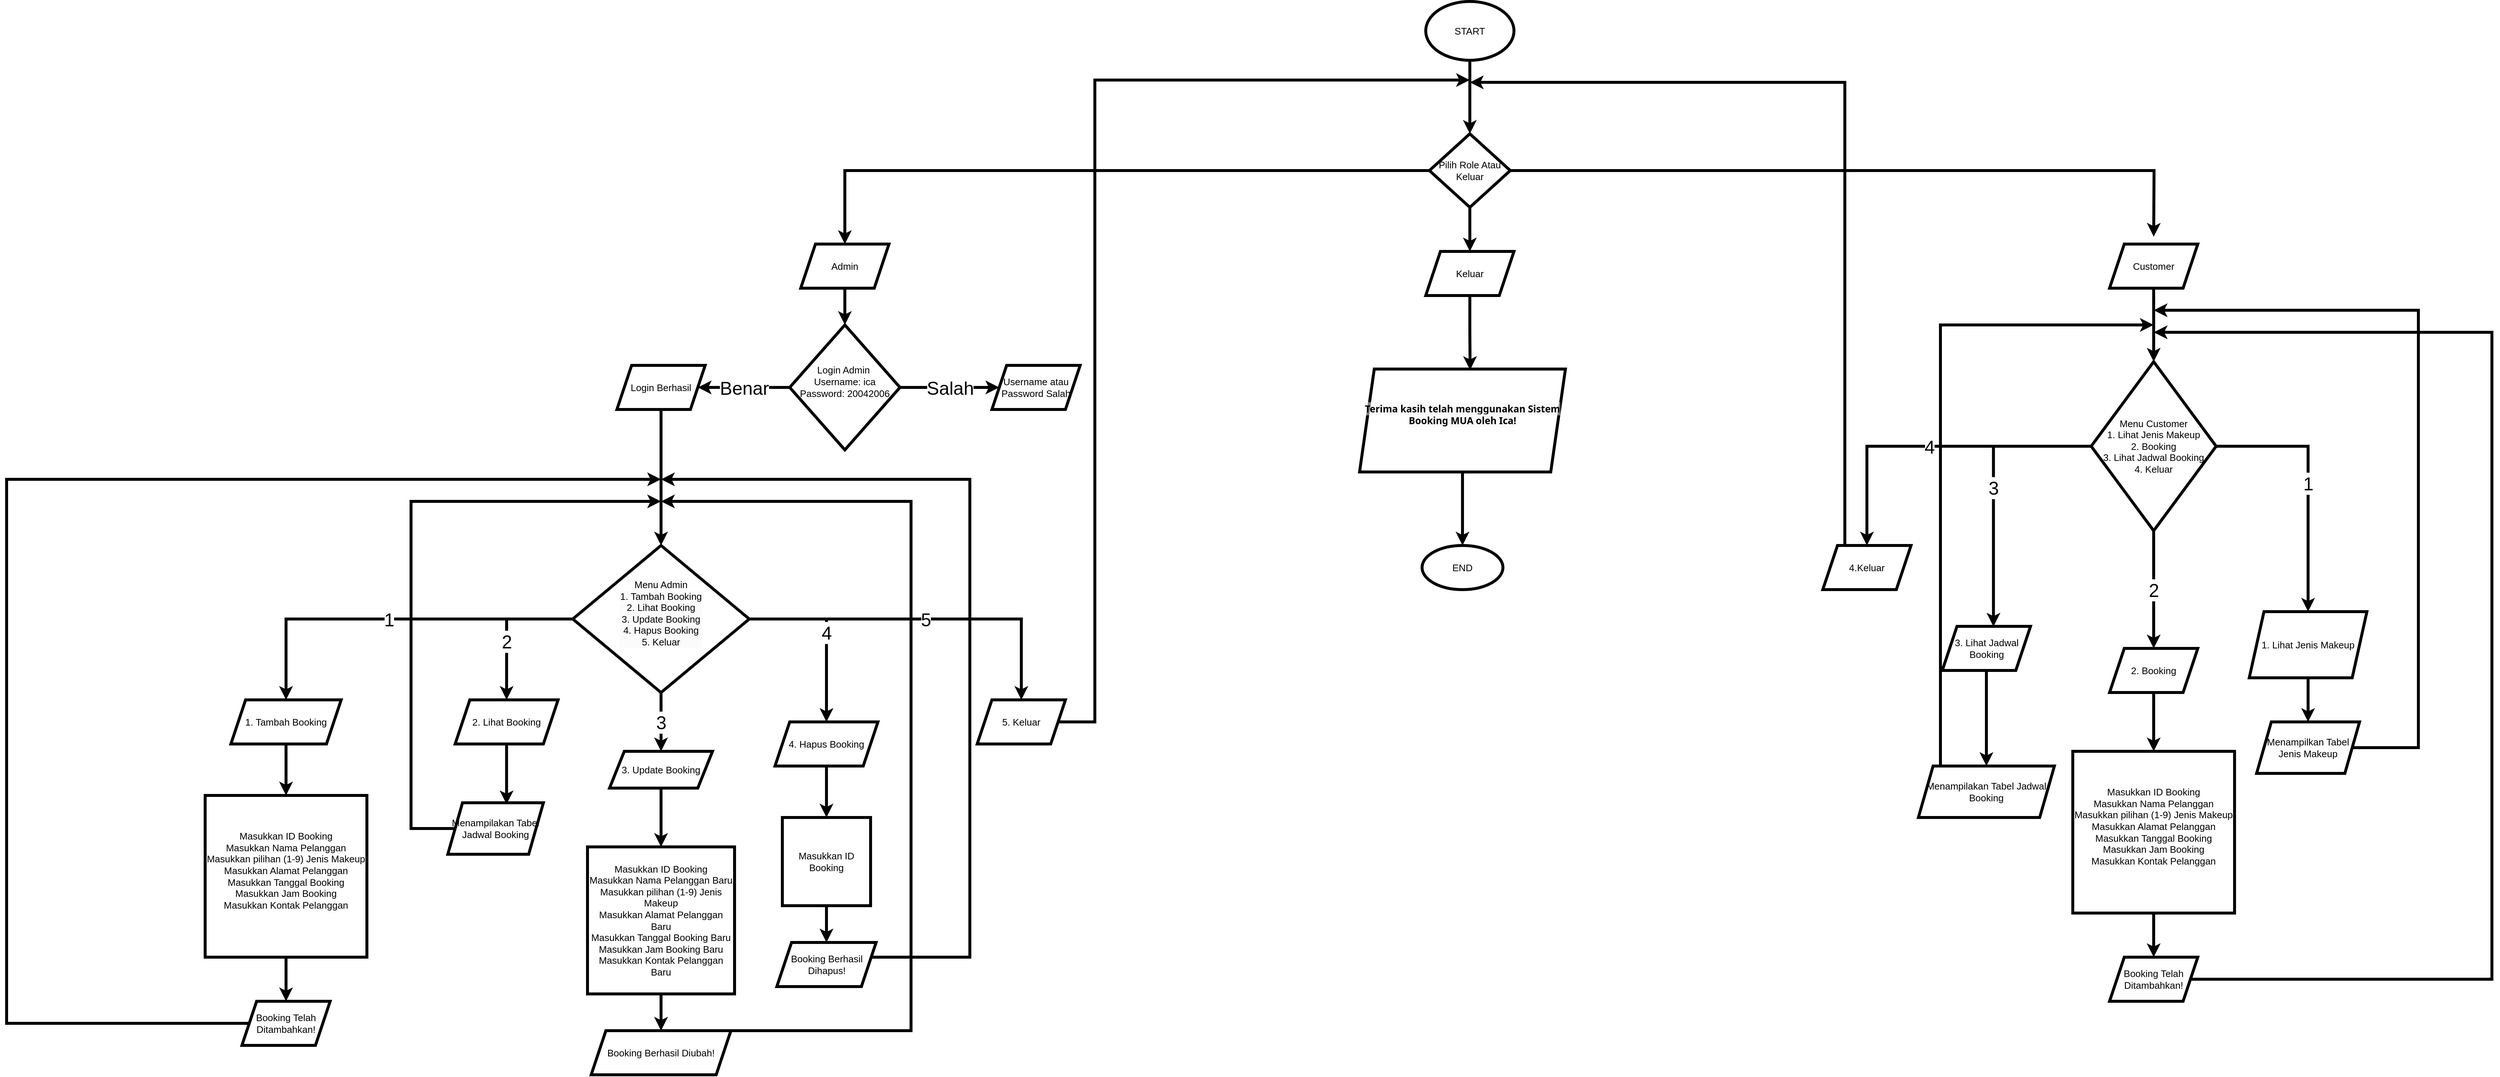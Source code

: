 <mxfile version="24.7.17">
  <diagram name="Page-1" id="OqW6dQnBmnJ8KERkSxpb">
    <mxGraphModel dx="5900" dy="2088" grid="1" gridSize="10" guides="1" tooltips="1" connect="1" arrows="1" fold="1" page="1" pageScale="1" pageWidth="850" pageHeight="1100" math="0" shadow="0">
      <root>
        <mxCell id="0" />
        <mxCell id="1" parent="0" />
        <mxCell id="RecCoixjSsOTJz9QzrSp-120" style="edgeStyle=orthogonalEdgeStyle;rounded=0;orthogonalLoop=1;jettySize=auto;html=1;entryX=0.5;entryY=0;entryDx=0;entryDy=0;fontSize=13;spacing=2;strokeWidth=4;" edge="1" parent="1" source="RecCoixjSsOTJz9QzrSp-1" target="RecCoixjSsOTJz9QzrSp-3">
          <mxGeometry relative="1" as="geometry" />
        </mxCell>
        <mxCell id="RecCoixjSsOTJz9QzrSp-1" value="START" style="ellipse;whiteSpace=wrap;html=1;fontSize=13;spacing=2;strokeWidth=4;" vertex="1" parent="1">
          <mxGeometry x="330" y="40" width="120" height="80" as="geometry" />
        </mxCell>
        <mxCell id="RecCoixjSsOTJz9QzrSp-34" style="edgeStyle=orthogonalEdgeStyle;rounded=0;orthogonalLoop=1;jettySize=auto;html=1;entryX=0.5;entryY=0;entryDx=0;entryDy=0;fontSize=13;spacing=2;strokeWidth=4;" edge="1" parent="1" source="RecCoixjSsOTJz9QzrSp-3" target="RecCoixjSsOTJz9QzrSp-9">
          <mxGeometry relative="1" as="geometry" />
        </mxCell>
        <mxCell id="RecCoixjSsOTJz9QzrSp-76" style="edgeStyle=orthogonalEdgeStyle;rounded=0;orthogonalLoop=1;jettySize=auto;html=1;entryX=0.5;entryY=0;entryDx=0;entryDy=0;fontSize=13;spacing=2;strokeWidth=4;" edge="1" parent="1" source="RecCoixjSsOTJz9QzrSp-3" target="RecCoixjSsOTJz9QzrSp-8">
          <mxGeometry relative="1" as="geometry" />
        </mxCell>
        <mxCell id="RecCoixjSsOTJz9QzrSp-78" style="edgeStyle=orthogonalEdgeStyle;rounded=0;orthogonalLoop=1;jettySize=auto;html=1;entryX=0.5;entryY=0;entryDx=0;entryDy=0;fontSize=13;spacing=2;strokeWidth=4;exitX=1;exitY=0.5;exitDx=0;exitDy=0;" edge="1" parent="1" source="RecCoixjSsOTJz9QzrSp-3">
          <mxGeometry relative="1" as="geometry">
            <mxPoint x="445.004" y="280.003" as="sourcePoint" />
            <mxPoint x="1320.03" y="359.98" as="targetPoint" />
          </mxGeometry>
        </mxCell>
        <mxCell id="RecCoixjSsOTJz9QzrSp-3" value="Pilih Role Atau Keluar" style="rhombus;whiteSpace=wrap;html=1;fontSize=13;spacing=2;strokeWidth=4;" vertex="1" parent="1">
          <mxGeometry x="335" y="220" width="110" height="100" as="geometry" />
        </mxCell>
        <mxCell id="RecCoixjSsOTJz9QzrSp-8" value="Keluar" style="shape=parallelogram;perimeter=parallelogramPerimeter;whiteSpace=wrap;html=1;fixedSize=1;fontSize=13;spacing=2;strokeWidth=4;" vertex="1" parent="1">
          <mxGeometry x="330" y="380" width="120" height="60" as="geometry" />
        </mxCell>
        <mxCell id="RecCoixjSsOTJz9QzrSp-79" style="edgeStyle=orthogonalEdgeStyle;rounded=0;orthogonalLoop=1;jettySize=auto;html=1;entryX=0.5;entryY=0;entryDx=0;entryDy=0;fontSize=13;spacing=2;strokeWidth=4;" edge="1" parent="1" source="RecCoixjSsOTJz9QzrSp-9" target="RecCoixjSsOTJz9QzrSp-11">
          <mxGeometry relative="1" as="geometry" />
        </mxCell>
        <mxCell id="RecCoixjSsOTJz9QzrSp-9" value="Admin" style="shape=parallelogram;perimeter=parallelogramPerimeter;whiteSpace=wrap;html=1;fixedSize=1;fontSize=13;spacing=2;strokeWidth=4;" vertex="1" parent="1">
          <mxGeometry x="-520" y="370" width="120" height="60" as="geometry" />
        </mxCell>
        <mxCell id="RecCoixjSsOTJz9QzrSp-100" style="edgeStyle=orthogonalEdgeStyle;rounded=0;orthogonalLoop=1;jettySize=auto;html=1;entryX=0.5;entryY=0;entryDx=0;entryDy=0;fontSize=13;spacing=2;strokeWidth=4;" edge="1" parent="1" source="RecCoixjSsOTJz9QzrSp-10" target="RecCoixjSsOTJz9QzrSp-19">
          <mxGeometry relative="1" as="geometry">
            <mxPoint x="1320.0" y="500" as="targetPoint" />
          </mxGeometry>
        </mxCell>
        <mxCell id="RecCoixjSsOTJz9QzrSp-10" value="Customer" style="shape=parallelogram;perimeter=parallelogramPerimeter;whiteSpace=wrap;html=1;fixedSize=1;fontSize=13;spacing=2;strokeWidth=4;" vertex="1" parent="1">
          <mxGeometry x="1260" y="370" width="120" height="60" as="geometry" />
        </mxCell>
        <mxCell id="RecCoixjSsOTJz9QzrSp-13" value="Salah" style="edgeStyle=orthogonalEdgeStyle;rounded=0;orthogonalLoop=1;jettySize=auto;html=1;fontSize=25;spacing=2;strokeWidth=4;" edge="1" parent="1" source="RecCoixjSsOTJz9QzrSp-11" target="RecCoixjSsOTJz9QzrSp-14">
          <mxGeometry relative="1" as="geometry">
            <mxPoint x="300" y="570.0" as="targetPoint" />
          </mxGeometry>
        </mxCell>
        <mxCell id="RecCoixjSsOTJz9QzrSp-81" value="Benar" style="edgeStyle=orthogonalEdgeStyle;rounded=0;orthogonalLoop=1;jettySize=auto;html=1;fontSize=25;spacing=2;strokeWidth=4;" edge="1" parent="1" source="RecCoixjSsOTJz9QzrSp-11" target="RecCoixjSsOTJz9QzrSp-16">
          <mxGeometry relative="1" as="geometry" />
        </mxCell>
        <mxCell id="RecCoixjSsOTJz9QzrSp-11" value="Login Admin&amp;nbsp;&lt;div style=&quot;font-size: 13px;&quot;&gt;&lt;div style=&quot;font-size: 13px;&quot;&gt;Username: ica&lt;/div&gt;&lt;div style=&quot;font-size: 13px;&quot;&gt;Password: 20042006&lt;/div&gt;&lt;div style=&quot;font-size: 13px;&quot;&gt;&lt;br style=&quot;font-size: 13px;&quot;&gt;&lt;/div&gt;&lt;/div&gt;" style="rhombus;whiteSpace=wrap;html=1;fontSize=13;spacing=2;strokeWidth=4;" vertex="1" parent="1">
          <mxGeometry x="-535" y="480" width="150" height="170" as="geometry" />
        </mxCell>
        <mxCell id="RecCoixjSsOTJz9QzrSp-14" value="Username atau Password Salah" style="shape=parallelogram;perimeter=parallelogramPerimeter;whiteSpace=wrap;html=1;fixedSize=1;fontSize=13;spacing=2;strokeWidth=4;" vertex="1" parent="1">
          <mxGeometry x="-260" y="535.0" width="120" height="60" as="geometry" />
        </mxCell>
        <mxCell id="RecCoixjSsOTJz9QzrSp-82" style="edgeStyle=orthogonalEdgeStyle;rounded=0;orthogonalLoop=1;jettySize=auto;html=1;entryX=0.5;entryY=0;entryDx=0;entryDy=0;fontSize=13;spacing=2;strokeWidth=4;" edge="1" parent="1" source="RecCoixjSsOTJz9QzrSp-16" target="RecCoixjSsOTJz9QzrSp-33">
          <mxGeometry relative="1" as="geometry">
            <mxPoint x="-650" y="650" as="targetPoint" />
          </mxGeometry>
        </mxCell>
        <mxCell id="RecCoixjSsOTJz9QzrSp-16" value="Login Berhasil" style="shape=parallelogram;perimeter=parallelogramPerimeter;whiteSpace=wrap;html=1;fixedSize=1;fontSize=13;spacing=2;strokeWidth=4;" vertex="1" parent="1">
          <mxGeometry x="-770" y="535" width="120" height="60" as="geometry" />
        </mxCell>
        <mxCell id="RecCoixjSsOTJz9QzrSp-103" value="4" style="edgeStyle=orthogonalEdgeStyle;rounded=0;orthogonalLoop=1;jettySize=auto;html=1;entryX=0.5;entryY=0;entryDx=0;entryDy=0;fontSize=25;spacing=2;strokeWidth=4;" edge="1" parent="1" source="RecCoixjSsOTJz9QzrSp-19" target="RecCoixjSsOTJz9QzrSp-31">
          <mxGeometry relative="1" as="geometry" />
        </mxCell>
        <mxCell id="RecCoixjSsOTJz9QzrSp-109" value="1" style="edgeStyle=orthogonalEdgeStyle;rounded=0;orthogonalLoop=1;jettySize=auto;html=1;fontSize=25;spacing=2;strokeWidth=4;" edge="1" parent="1" source="RecCoixjSsOTJz9QzrSp-19" target="RecCoixjSsOTJz9QzrSp-29">
          <mxGeometry relative="1" as="geometry" />
        </mxCell>
        <mxCell id="RecCoixjSsOTJz9QzrSp-111" value="2" style="edgeStyle=orthogonalEdgeStyle;rounded=0;orthogonalLoop=1;jettySize=auto;html=1;entryX=0.5;entryY=0;entryDx=0;entryDy=0;fontSize=25;spacing=2;strokeWidth=4;" edge="1" parent="1" source="RecCoixjSsOTJz9QzrSp-19" target="RecCoixjSsOTJz9QzrSp-28">
          <mxGeometry relative="1" as="geometry" />
        </mxCell>
        <mxCell id="RecCoixjSsOTJz9QzrSp-19" value="&lt;div style=&quot;font-size: 13px;&quot;&gt;Menu Customer&lt;/div&gt;&lt;div style=&quot;font-size: 13px;&quot;&gt;1. Lihat Jenis Makeup&lt;/div&gt;&lt;div style=&quot;font-size: 13px;&quot;&gt;2. Booking&lt;/div&gt;&lt;div style=&quot;font-size: 13px;&quot;&gt;3. Lihat Jadwal Booking&lt;/div&gt;&lt;div style=&quot;font-size: 13px;&quot;&gt;4. Keluar&lt;/div&gt;" style="rhombus;whiteSpace=wrap;html=1;fontSize=13;spacing=2;strokeWidth=4;" vertex="1" parent="1">
          <mxGeometry x="1235" y="530" width="170" height="230" as="geometry" />
        </mxCell>
        <mxCell id="RecCoixjSsOTJz9QzrSp-112" style="edgeStyle=orthogonalEdgeStyle;rounded=0;orthogonalLoop=1;jettySize=auto;html=1;entryX=0.5;entryY=0;entryDx=0;entryDy=0;fontSize=13;spacing=2;strokeWidth=4;" edge="1" parent="1" source="RecCoixjSsOTJz9QzrSp-28" target="RecCoixjSsOTJz9QzrSp-67">
          <mxGeometry relative="1" as="geometry" />
        </mxCell>
        <mxCell id="RecCoixjSsOTJz9QzrSp-28" value="2. Booking" style="shape=parallelogram;perimeter=parallelogramPerimeter;whiteSpace=wrap;html=1;fixedSize=1;fontSize=13;spacing=2;strokeWidth=4;" vertex="1" parent="1">
          <mxGeometry x="1260" y="920.0" width="120" height="60" as="geometry" />
        </mxCell>
        <mxCell id="RecCoixjSsOTJz9QzrSp-114" style="edgeStyle=orthogonalEdgeStyle;rounded=0;orthogonalLoop=1;jettySize=auto;html=1;entryX=0.5;entryY=0;entryDx=0;entryDy=0;fontSize=13;spacing=2;strokeWidth=4;" edge="1" parent="1" source="RecCoixjSsOTJz9QzrSp-29" target="RecCoixjSsOTJz9QzrSp-65">
          <mxGeometry relative="1" as="geometry" />
        </mxCell>
        <mxCell id="RecCoixjSsOTJz9QzrSp-29" value="1. Lihat Jenis Makeup" style="shape=parallelogram;perimeter=parallelogramPerimeter;whiteSpace=wrap;html=1;fixedSize=1;fontSize=13;spacing=2;strokeWidth=4;" vertex="1" parent="1">
          <mxGeometry x="1450" y="870" width="160" height="90" as="geometry" />
        </mxCell>
        <mxCell id="RecCoixjSsOTJz9QzrSp-110" style="edgeStyle=orthogonalEdgeStyle;rounded=0;orthogonalLoop=1;jettySize=auto;html=1;fontSize=13;spacing=2;strokeWidth=4;" edge="1" parent="1" source="RecCoixjSsOTJz9QzrSp-30" target="RecCoixjSsOTJz9QzrSp-72">
          <mxGeometry relative="1" as="geometry" />
        </mxCell>
        <mxCell id="RecCoixjSsOTJz9QzrSp-30" value="3. Lihat Jadwal Booking" style="shape=parallelogram;perimeter=parallelogramPerimeter;whiteSpace=wrap;html=1;fixedSize=1;fontSize=13;spacing=2;strokeWidth=4;" vertex="1" parent="1">
          <mxGeometry x="1032.5" y="890" width="120" height="60" as="geometry" />
        </mxCell>
        <mxCell id="RecCoixjSsOTJz9QzrSp-122" style="edgeStyle=orthogonalEdgeStyle;rounded=0;orthogonalLoop=1;jettySize=auto;html=1;fontSize=13;spacing=2;strokeWidth=4;exitX=0.5;exitY=0;exitDx=0;exitDy=0;" edge="1" parent="1" source="RecCoixjSsOTJz9QzrSp-31">
          <mxGeometry relative="1" as="geometry">
            <mxPoint x="390" y="150" as="targetPoint" />
            <Array as="points">
              <mxPoint x="900" y="780" />
              <mxPoint x="900" y="150" />
            </Array>
          </mxGeometry>
        </mxCell>
        <mxCell id="RecCoixjSsOTJz9QzrSp-31" value="4.Keluar" style="shape=parallelogram;perimeter=parallelogramPerimeter;whiteSpace=wrap;html=1;fixedSize=1;fontSize=13;spacing=2;strokeWidth=4;" vertex="1" parent="1">
          <mxGeometry x="870" y="780" width="120" height="60" as="geometry" />
        </mxCell>
        <mxCell id="RecCoixjSsOTJz9QzrSp-119" style="edgeStyle=orthogonalEdgeStyle;rounded=0;orthogonalLoop=1;jettySize=auto;html=1;fontSize=13;spacing=2;strokeWidth=4;" edge="1" parent="1" source="RecCoixjSsOTJz9QzrSp-32" target="RecCoixjSsOTJz9QzrSp-117">
          <mxGeometry relative="1" as="geometry" />
        </mxCell>
        <mxCell id="RecCoixjSsOTJz9QzrSp-32" value="&#xa;&lt;strong style=&quot;box-sizing: border-box; border-width: 0px; border-style: solid; border-color: hsl(var(--border)); border-image: initial; --tw-border-spacing-x: 0; --tw-border-spacing-y: 0; --tw-translate-x: 0; --tw-translate-y: 0; --tw-rotate: 0; --tw-skew-x: 0; --tw-skew-y: 0; --tw-scale-x: 1; --tw-scale-y: 1; --tw-pan-x: ; --tw-pan-y: ; --tw-pinch-zoom: ; --tw-scroll-snap-strictness: proximity; --tw-gradient-from-position: ; --tw-gradient-via-position: ; --tw-gradient-to-position: ; --tw-ordinal: ; --tw-slashed-zero: ; --tw-numeric-figure: ; --tw-numeric-spacing: ; --tw-numeric-fraction: ; --tw-ring-inset: ; --tw-ring-offset-width: 0px; --tw-ring-offset-color: #fff; --tw-ring-color: rgba(59,130,246,.5); --tw-ring-offset-shadow: 0 0 #0000; --tw-ring-shadow: 0 0 #0000; --tw-shadow: 0 0 #0000; --tw-shadow-colored: 0 0 #0000; --tw-blur: ; --tw-brightness: ; --tw-contrast: ; --tw-grayscale: ; --tw-hue-rotate: ; --tw-invert: ; --tw-saturate: ; --tw-sepia: ; --tw-drop-shadow: ; --tw-backdrop-blur: ; --tw-backdrop-brightness: ; --tw-backdrop-contrast: ; --tw-backdrop-grayscale: ; --tw-backdrop-hue-rotate: ; --tw-backdrop-invert: ; --tw-backdrop-opacity: ; --tw-backdrop-saturate: ; --tw-backdrop-sepia: ; font-weight: 600; color: var(--tw-prose-bold); font-family: __Inter_36bd41, __Inter_Fallback_36bd41, ui-sans-serif, system-ui, sans-serif, &amp;quot;Apple Color Emoji&amp;quot;, &amp;quot;Segoe UI Emoji&amp;quot;, &amp;quot;Segoe UI Symbol&amp;quot;, &amp;quot;Noto Color Emoji&amp;quot;; font-size: 13px; font-style: normal; font-variant-ligatures: normal; font-variant-caps: normal; letter-spacing: normal; orphans: 2; text-align: start; text-indent: 0px; text-transform: none; widows: 2; word-spacing: 0px; -webkit-text-stroke-width: 0px; white-space: normal; background-color: rgba(244, 244, 245, 0.5); text-decoration-thickness: initial; text-decoration-style: initial; text-decoration-color: initial;&quot;&gt;Terima kasih telah menggunakan Sistem Booking MUA oleh Ica!&lt;/strong&gt;&#xa;&#xa;" style="shape=parallelogram;perimeter=parallelogramPerimeter;whiteSpace=wrap;html=1;fixedSize=1;fontSize=13;spacing=2;strokeWidth=4;" vertex="1" parent="1">
          <mxGeometry x="240" y="540" width="280" height="140" as="geometry" />
        </mxCell>
        <mxCell id="RecCoixjSsOTJz9QzrSp-84" value="5" style="edgeStyle=orthogonalEdgeStyle;rounded=0;orthogonalLoop=1;jettySize=auto;html=1;fontSize=25;spacing=2;strokeWidth=4;" edge="1" parent="1" source="RecCoixjSsOTJz9QzrSp-33" target="RecCoixjSsOTJz9QzrSp-42">
          <mxGeometry relative="1" as="geometry" />
        </mxCell>
        <mxCell id="RecCoixjSsOTJz9QzrSp-86" value="3" style="edgeStyle=orthogonalEdgeStyle;rounded=0;orthogonalLoop=1;jettySize=auto;html=1;fontSize=25;spacing=2;strokeWidth=4;" edge="1" parent="1" source="RecCoixjSsOTJz9QzrSp-33" target="RecCoixjSsOTJz9QzrSp-44">
          <mxGeometry relative="1" as="geometry" />
        </mxCell>
        <mxCell id="RecCoixjSsOTJz9QzrSp-87" value="1" style="edgeStyle=orthogonalEdgeStyle;rounded=0;orthogonalLoop=1;jettySize=auto;html=1;fontSize=25;spacing=2;strokeWidth=4;" edge="1" parent="1" source="RecCoixjSsOTJz9QzrSp-33" target="RecCoixjSsOTJz9QzrSp-46">
          <mxGeometry relative="1" as="geometry" />
        </mxCell>
        <mxCell id="RecCoixjSsOTJz9QzrSp-88" value="2" style="edgeStyle=orthogonalEdgeStyle;rounded=0;orthogonalLoop=1;jettySize=auto;html=1;fontSize=25;spacing=2;strokeWidth=4;" edge="1" parent="1" source="RecCoixjSsOTJz9QzrSp-33" target="RecCoixjSsOTJz9QzrSp-45">
          <mxGeometry x="0.2" relative="1" as="geometry">
            <mxPoint as="offset" />
          </mxGeometry>
        </mxCell>
        <mxCell id="RecCoixjSsOTJz9QzrSp-89" value="4" style="edgeStyle=orthogonalEdgeStyle;rounded=0;orthogonalLoop=1;jettySize=auto;html=1;entryX=0.5;entryY=0;entryDx=0;entryDy=0;fontSize=25;spacing=2;strokeWidth=4;" edge="1" parent="1" source="RecCoixjSsOTJz9QzrSp-33" target="RecCoixjSsOTJz9QzrSp-43">
          <mxGeometry relative="1" as="geometry" />
        </mxCell>
        <mxCell id="RecCoixjSsOTJz9QzrSp-33" value="&#xa;&lt;span style=&quot;color: rgb(0, 0, 0); font-family: Helvetica; font-size: 13px; font-style: normal; font-variant-ligatures: normal; font-variant-caps: normal; font-weight: 400; letter-spacing: normal; orphans: 2; text-align: center; text-indent: 0px; text-transform: none; widows: 2; word-spacing: 0px; -webkit-text-stroke-width: 0px; white-space: normal; background-color: rgb(251, 251, 251); text-decoration-thickness: initial; text-decoration-style: initial; text-decoration-color: initial; float: none; display: inline !important;&quot;&gt;Menu Admin&lt;/span&gt;&lt;div style=&quot;forced-color-adjust: none; color: rgb(0, 0, 0); font-family: Helvetica; font-size: 13px; font-style: normal; font-variant-ligatures: normal; font-variant-caps: normal; font-weight: 400; letter-spacing: normal; orphans: 2; text-align: center; text-indent: 0px; text-transform: none; widows: 2; word-spacing: 0px; -webkit-text-stroke-width: 0px; white-space: normal; background-color: rgb(251, 251, 251); text-decoration-thickness: initial; text-decoration-style: initial; text-decoration-color: initial;&quot;&gt;1. Tambah Booking&lt;/div&gt;&lt;div style=&quot;forced-color-adjust: none; color: rgb(0, 0, 0); font-family: Helvetica; font-size: 13px; font-style: normal; font-variant-ligatures: normal; font-variant-caps: normal; font-weight: 400; letter-spacing: normal; orphans: 2; text-align: center; text-indent: 0px; text-transform: none; widows: 2; word-spacing: 0px; -webkit-text-stroke-width: 0px; white-space: normal; background-color: rgb(251, 251, 251); text-decoration-thickness: initial; text-decoration-style: initial; text-decoration-color: initial;&quot;&gt;2. Lihat Booking&lt;/div&gt;&lt;div style=&quot;forced-color-adjust: none; color: rgb(0, 0, 0); font-family: Helvetica; font-size: 13px; font-style: normal; font-variant-ligatures: normal; font-variant-caps: normal; font-weight: 400; letter-spacing: normal; orphans: 2; text-align: center; text-indent: 0px; text-transform: none; widows: 2; word-spacing: 0px; -webkit-text-stroke-width: 0px; white-space: normal; background-color: rgb(251, 251, 251); text-decoration-thickness: initial; text-decoration-style: initial; text-decoration-color: initial;&quot;&gt;3. Update Booking&lt;/div&gt;&lt;div style=&quot;forced-color-adjust: none; color: rgb(0, 0, 0); font-family: Helvetica; font-size: 13px; font-style: normal; font-variant-ligatures: normal; font-variant-caps: normal; font-weight: 400; letter-spacing: normal; orphans: 2; text-align: center; text-indent: 0px; text-transform: none; widows: 2; word-spacing: 0px; -webkit-text-stroke-width: 0px; white-space: normal; background-color: rgb(251, 251, 251); text-decoration-thickness: initial; text-decoration-style: initial; text-decoration-color: initial;&quot;&gt;4. Hapus Booking&lt;/div&gt;&lt;div style=&quot;forced-color-adjust: none; color: rgb(0, 0, 0); font-family: Helvetica; font-size: 13px; font-style: normal; font-variant-ligatures: normal; font-variant-caps: normal; font-weight: 400; letter-spacing: normal; orphans: 2; text-align: center; text-indent: 0px; text-transform: none; widows: 2; word-spacing: 0px; -webkit-text-stroke-width: 0px; white-space: normal; background-color: rgb(251, 251, 251); text-decoration-thickness: initial; text-decoration-style: initial; text-decoration-color: initial;&quot;&gt;5. Keluar&lt;/div&gt;&#xa;&#xa;" style="rhombus;whiteSpace=wrap;html=1;fontSize=13;spacing=2;strokeWidth=4;" vertex="1" parent="1">
          <mxGeometry x="-830" y="780" width="240" height="200" as="geometry" />
        </mxCell>
        <mxCell id="RecCoixjSsOTJz9QzrSp-121" style="edgeStyle=orthogonalEdgeStyle;rounded=0;orthogonalLoop=1;jettySize=auto;html=1;fontSize=13;spacing=2;strokeWidth=4;" edge="1" parent="1" source="RecCoixjSsOTJz9QzrSp-42">
          <mxGeometry relative="1" as="geometry">
            <mxPoint x="390" y="146.889" as="targetPoint" />
            <Array as="points">
              <mxPoint x="-120" y="1020" />
              <mxPoint x="-120" y="147" />
            </Array>
          </mxGeometry>
        </mxCell>
        <mxCell id="RecCoixjSsOTJz9QzrSp-42" value="5. Keluar" style="shape=parallelogram;perimeter=parallelogramPerimeter;whiteSpace=wrap;html=1;fixedSize=1;fontSize=13;spacing=2;strokeWidth=4;" vertex="1" parent="1">
          <mxGeometry x="-280" y="990" width="120" height="60" as="geometry" />
        </mxCell>
        <mxCell id="RecCoixjSsOTJz9QzrSp-98" style="edgeStyle=orthogonalEdgeStyle;rounded=0;orthogonalLoop=1;jettySize=auto;html=1;entryX=0.5;entryY=0;entryDx=0;entryDy=0;fontSize=13;spacing=2;strokeWidth=4;" edge="1" parent="1" source="RecCoixjSsOTJz9QzrSp-43" target="RecCoixjSsOTJz9QzrSp-55">
          <mxGeometry relative="1" as="geometry" />
        </mxCell>
        <mxCell id="RecCoixjSsOTJz9QzrSp-43" value="4. Hapus Booking" style="shape=parallelogram;perimeter=parallelogramPerimeter;whiteSpace=wrap;html=1;fixedSize=1;fontSize=13;spacing=2;strokeWidth=4;" vertex="1" parent="1">
          <mxGeometry x="-555" y="1020" width="140" height="60" as="geometry" />
        </mxCell>
        <mxCell id="RecCoixjSsOTJz9QzrSp-96" style="edgeStyle=orthogonalEdgeStyle;rounded=0;orthogonalLoop=1;jettySize=auto;html=1;fontSize=13;spacing=2;strokeWidth=4;" edge="1" parent="1" source="RecCoixjSsOTJz9QzrSp-44" target="RecCoixjSsOTJz9QzrSp-54">
          <mxGeometry relative="1" as="geometry" />
        </mxCell>
        <mxCell id="RecCoixjSsOTJz9QzrSp-44" value="3. Update Booking" style="shape=parallelogram;perimeter=parallelogramPerimeter;whiteSpace=wrap;html=1;fixedSize=1;fontSize=13;spacing=2;strokeWidth=4;" vertex="1" parent="1">
          <mxGeometry x="-780" y="1060" width="140" height="50" as="geometry" />
        </mxCell>
        <mxCell id="RecCoixjSsOTJz9QzrSp-45" value="2. Lihat Booking" style="shape=parallelogram;perimeter=parallelogramPerimeter;whiteSpace=wrap;html=1;fixedSize=1;fontSize=13;spacing=2;strokeWidth=4;" vertex="1" parent="1">
          <mxGeometry x="-990" y="990" width="140" height="60" as="geometry" />
        </mxCell>
        <mxCell id="RecCoixjSsOTJz9QzrSp-93" style="edgeStyle=orthogonalEdgeStyle;rounded=0;orthogonalLoop=1;jettySize=auto;html=1;entryX=0.5;entryY=0;entryDx=0;entryDy=0;fontSize=13;spacing=2;strokeWidth=4;" edge="1" parent="1" source="RecCoixjSsOTJz9QzrSp-46" target="RecCoixjSsOTJz9QzrSp-58">
          <mxGeometry relative="1" as="geometry" />
        </mxCell>
        <mxCell id="RecCoixjSsOTJz9QzrSp-46" value="1. Tambah Booking" style="shape=parallelogram;perimeter=parallelogramPerimeter;whiteSpace=wrap;html=1;fixedSize=1;fontSize=13;spacing=2;strokeWidth=4;" vertex="1" parent="1">
          <mxGeometry x="-1295" y="990" width="150" height="60" as="geometry" />
        </mxCell>
        <mxCell id="RecCoixjSsOTJz9QzrSp-97" style="edgeStyle=orthogonalEdgeStyle;rounded=0;orthogonalLoop=1;jettySize=auto;html=1;fontSize=13;spacing=2;strokeWidth=4;" edge="1" parent="1" source="RecCoixjSsOTJz9QzrSp-54" target="RecCoixjSsOTJz9QzrSp-62">
          <mxGeometry relative="1" as="geometry" />
        </mxCell>
        <mxCell id="RecCoixjSsOTJz9QzrSp-54" value="Masukkan ID Booking&#xa;Masukkan Nama Pelanggan Baru&#xa;Masukkan pilihan (1-9) Jenis Makeup&#xa;Masukkan Alamat Pelanggan Baru&#xa;Masukkan Tanggal Booking Baru&#xa;Masukkan Jam Booking Baru&#xa;Masukkan Kontak Pelanggan Baru" style="whiteSpace=wrap;html=1;aspect=fixed;fontSize=13;spacing=2;strokeWidth=4;" vertex="1" parent="1">
          <mxGeometry x="-810" y="1190" width="200" height="200" as="geometry" />
        </mxCell>
        <mxCell id="RecCoixjSsOTJz9QzrSp-99" style="edgeStyle=orthogonalEdgeStyle;rounded=0;orthogonalLoop=1;jettySize=auto;html=1;fontSize=13;spacing=2;strokeWidth=4;" edge="1" parent="1" source="RecCoixjSsOTJz9QzrSp-55" target="RecCoixjSsOTJz9QzrSp-63">
          <mxGeometry relative="1" as="geometry" />
        </mxCell>
        <mxCell id="RecCoixjSsOTJz9QzrSp-55" value="Masukkan ID Booking" style="whiteSpace=wrap;html=1;aspect=fixed;fontSize=13;spacing=2;strokeWidth=4;" vertex="1" parent="1">
          <mxGeometry x="-545" y="1150" width="120" height="120" as="geometry" />
        </mxCell>
        <mxCell id="RecCoixjSsOTJz9QzrSp-94" style="edgeStyle=orthogonalEdgeStyle;rounded=0;orthogonalLoop=1;jettySize=auto;html=1;fontSize=13;spacing=2;strokeWidth=4;" edge="1" parent="1" source="RecCoixjSsOTJz9QzrSp-58">
          <mxGeometry relative="1" as="geometry">
            <mxPoint x="-1220" y="1400" as="targetPoint" />
          </mxGeometry>
        </mxCell>
        <mxCell id="RecCoixjSsOTJz9QzrSp-58" value="&lt;div style=&quot;font-size: 13px;&quot;&gt;Masukkan ID Booking&lt;/div&gt;&lt;div style=&quot;font-size: 13px;&quot;&gt;Masukkan Nama Pelanggan&lt;/div&gt;&lt;div style=&quot;font-size: 13px;&quot;&gt;Masukkan pilihan (1-9) Jenis Makeup&lt;/div&gt;&lt;div style=&quot;font-size: 13px;&quot;&gt;Masukkan Alamat Pelanggan&lt;/div&gt;&lt;div style=&quot;font-size: 13px;&quot;&gt;Masukkan Tanggal Booking&lt;/div&gt;&lt;div style=&quot;font-size: 13px;&quot;&gt;Masukkan Jam Booking&lt;/div&gt;&lt;div style=&quot;font-size: 13px;&quot;&gt;Masukkan Kontak Pelanggan&lt;/div&gt;&lt;div style=&quot;font-size: 13px;&quot;&gt;&lt;br style=&quot;font-size: 13px;&quot;&gt;&lt;/div&gt;" style="whiteSpace=wrap;html=1;aspect=fixed;fontSize=13;spacing=2;strokeWidth=4;" vertex="1" parent="1">
          <mxGeometry x="-1330" y="1120" width="220" height="220" as="geometry" />
        </mxCell>
        <mxCell id="RecCoixjSsOTJz9QzrSp-125" style="edgeStyle=orthogonalEdgeStyle;rounded=0;orthogonalLoop=1;jettySize=auto;html=1;fontSize=13;spacing=2;strokeWidth=4;" edge="1" parent="1" source="RecCoixjSsOTJz9QzrSp-59">
          <mxGeometry relative="1" as="geometry">
            <mxPoint x="-710" y="690" as="targetPoint" />
            <Array as="points">
              <mxPoint x="-1600" y="1430" />
              <mxPoint x="-1600" y="690" />
            </Array>
          </mxGeometry>
        </mxCell>
        <mxCell id="RecCoixjSsOTJz9QzrSp-59" value="Booking Telah Ditambahkan!" style="shape=parallelogram;perimeter=parallelogramPerimeter;whiteSpace=wrap;html=1;fixedSize=1;fontSize=13;spacing=2;strokeWidth=4;" vertex="1" parent="1">
          <mxGeometry x="-1280" y="1400" width="120" height="60" as="geometry" />
        </mxCell>
        <mxCell id="RecCoixjSsOTJz9QzrSp-126" style="edgeStyle=orthogonalEdgeStyle;rounded=0;orthogonalLoop=1;jettySize=auto;html=1;fontSize=13;spacing=2;strokeWidth=4;" edge="1" parent="1" source="RecCoixjSsOTJz9QzrSp-60">
          <mxGeometry relative="1" as="geometry">
            <mxPoint x="-710" y="720" as="targetPoint" />
            <Array as="points">
              <mxPoint x="-1050" y="1165" />
              <mxPoint x="-1050" y="720" />
            </Array>
          </mxGeometry>
        </mxCell>
        <mxCell id="RecCoixjSsOTJz9QzrSp-60" value="Menampilakan Tabel Jadwal Booking" style="shape=parallelogram;perimeter=parallelogramPerimeter;whiteSpace=wrap;html=1;fixedSize=1;fontSize=13;spacing=2;strokeWidth=4;" vertex="1" parent="1">
          <mxGeometry x="-1000" y="1130" width="130" height="70" as="geometry" />
        </mxCell>
        <mxCell id="RecCoixjSsOTJz9QzrSp-127" style="edgeStyle=orthogonalEdgeStyle;rounded=0;orthogonalLoop=1;jettySize=auto;html=1;fontSize=13;spacing=2;strokeWidth=4;exitX=1;exitY=0.5;exitDx=0;exitDy=0;" edge="1" parent="1" source="RecCoixjSsOTJz9QzrSp-62">
          <mxGeometry relative="1" as="geometry">
            <mxPoint x="-710" y="720" as="targetPoint" />
            <Array as="points">
              <mxPoint x="-660" y="1440" />
              <mxPoint x="-370" y="1440" />
              <mxPoint x="-370" y="720" />
            </Array>
          </mxGeometry>
        </mxCell>
        <mxCell id="RecCoixjSsOTJz9QzrSp-62" value="Booking Berhasil Diubah!" style="shape=parallelogram;perimeter=parallelogramPerimeter;whiteSpace=wrap;html=1;fixedSize=1;fontSize=13;spacing=2;strokeWidth=4;" vertex="1" parent="1">
          <mxGeometry x="-805" y="1440" width="190" height="60" as="geometry" />
        </mxCell>
        <mxCell id="RecCoixjSsOTJz9QzrSp-128" style="edgeStyle=orthogonalEdgeStyle;rounded=0;orthogonalLoop=1;jettySize=auto;html=1;fontSize=13;spacing=2;strokeWidth=4;" edge="1" parent="1" source="RecCoixjSsOTJz9QzrSp-63">
          <mxGeometry relative="1" as="geometry">
            <mxPoint x="-710" y="690" as="targetPoint" />
            <Array as="points">
              <mxPoint x="-290" y="1340" />
              <mxPoint x="-290" y="690" />
            </Array>
          </mxGeometry>
        </mxCell>
        <mxCell id="RecCoixjSsOTJz9QzrSp-63" value="Booking Berhasil Dihapus!" style="shape=parallelogram;perimeter=parallelogramPerimeter;whiteSpace=wrap;html=1;fixedSize=1;fontSize=13;spacing=2;strokeWidth=4;" vertex="1" parent="1">
          <mxGeometry x="-552.5" y="1320" width="135" height="60" as="geometry" />
        </mxCell>
        <mxCell id="RecCoixjSsOTJz9QzrSp-130" style="edgeStyle=orthogonalEdgeStyle;rounded=0;orthogonalLoop=1;jettySize=auto;html=1;fontSize=13;spacing=2;strokeWidth=4;" edge="1" parent="1" source="RecCoixjSsOTJz9QzrSp-65">
          <mxGeometry relative="1" as="geometry">
            <mxPoint x="1320.0" y="460" as="targetPoint" />
            <Array as="points">
              <mxPoint x="1680" y="1055" />
              <mxPoint x="1680" y="460" />
            </Array>
          </mxGeometry>
        </mxCell>
        <mxCell id="RecCoixjSsOTJz9QzrSp-65" value="Menampilkan Tabel Jenis Makeup" style="shape=parallelogram;perimeter=parallelogramPerimeter;whiteSpace=wrap;html=1;fixedSize=1;fontSize=13;spacing=2;strokeWidth=4;" vertex="1" parent="1">
          <mxGeometry x="1460" y="1020" width="140" height="70" as="geometry" />
        </mxCell>
        <mxCell id="RecCoixjSsOTJz9QzrSp-113" style="edgeStyle=orthogonalEdgeStyle;rounded=0;orthogonalLoop=1;jettySize=auto;html=1;entryX=0.5;entryY=0;entryDx=0;entryDy=0;fontSize=13;spacing=2;strokeWidth=4;" edge="1" parent="1" source="RecCoixjSsOTJz9QzrSp-67" target="RecCoixjSsOTJz9QzrSp-68">
          <mxGeometry relative="1" as="geometry" />
        </mxCell>
        <mxCell id="RecCoixjSsOTJz9QzrSp-67" value="&lt;div style=&quot;font-size: 13px;&quot;&gt;Masukkan ID Booking&lt;/div&gt;&lt;div style=&quot;font-size: 13px;&quot;&gt;Masukkan Nama Pelanggan&lt;/div&gt;&lt;div style=&quot;font-size: 13px;&quot;&gt;Masukkan pilihan (1-9) Jenis Makeup&lt;/div&gt;&lt;div style=&quot;font-size: 13px;&quot;&gt;Masukkan Alamat Pelanggan&lt;/div&gt;&lt;div style=&quot;font-size: 13px;&quot;&gt;Masukkan Tanggal Booking&lt;/div&gt;&lt;div style=&quot;font-size: 13px;&quot;&gt;Masukkan Jam Booking&lt;/div&gt;&lt;div style=&quot;font-size: 13px;&quot;&gt;Masukkan Kontak Pelanggan&lt;/div&gt;&lt;div style=&quot;font-size: 13px;&quot;&gt;&lt;br style=&quot;font-size: 13px;&quot;&gt;&lt;/div&gt;" style="whiteSpace=wrap;html=1;aspect=fixed;fontSize=13;spacing=2;strokeWidth=4;" vertex="1" parent="1">
          <mxGeometry x="1210" y="1060" width="220" height="220" as="geometry" />
        </mxCell>
        <mxCell id="RecCoixjSsOTJz9QzrSp-131" style="edgeStyle=orthogonalEdgeStyle;rounded=0;orthogonalLoop=1;jettySize=auto;html=1;fontSize=13;spacing=2;strokeWidth=4;" edge="1" parent="1" source="RecCoixjSsOTJz9QzrSp-68">
          <mxGeometry relative="1" as="geometry">
            <mxPoint x="1320" y="490" as="targetPoint" />
            <Array as="points">
              <mxPoint x="1780" y="1370" />
              <mxPoint x="1780" y="490" />
              <mxPoint x="1320" y="490" />
            </Array>
          </mxGeometry>
        </mxCell>
        <mxCell id="RecCoixjSsOTJz9QzrSp-68" value="Booking Telah Ditambahkan!" style="shape=parallelogram;perimeter=parallelogramPerimeter;whiteSpace=wrap;html=1;fixedSize=1;fontSize=13;spacing=2;strokeWidth=4;" vertex="1" parent="1">
          <mxGeometry x="1260" y="1340" width="120" height="60" as="geometry" />
        </mxCell>
        <mxCell id="RecCoixjSsOTJz9QzrSp-132" style="edgeStyle=orthogonalEdgeStyle;rounded=0;orthogonalLoop=1;jettySize=auto;html=1;fontSize=13;spacing=2;strokeWidth=4;" edge="1" parent="1" source="RecCoixjSsOTJz9QzrSp-72">
          <mxGeometry relative="1" as="geometry">
            <mxPoint x="1320" y="480" as="targetPoint" />
            <Array as="points">
              <mxPoint x="1030" y="480" />
            </Array>
          </mxGeometry>
        </mxCell>
        <mxCell id="RecCoixjSsOTJz9QzrSp-72" value="Menampilakan Tabel Jadwal Booking" style="shape=parallelogram;perimeter=parallelogramPerimeter;whiteSpace=wrap;html=1;fixedSize=1;fontSize=13;spacing=2;strokeWidth=4;" vertex="1" parent="1">
          <mxGeometry x="1000" y="1080" width="185" height="70" as="geometry" />
        </mxCell>
        <mxCell id="RecCoixjSsOTJz9QzrSp-77" style="edgeStyle=orthogonalEdgeStyle;rounded=0;orthogonalLoop=1;jettySize=auto;html=1;entryX=0.537;entryY=0.009;entryDx=0;entryDy=0;entryPerimeter=0;fontSize=13;spacing=2;strokeWidth=4;" edge="1" parent="1" source="RecCoixjSsOTJz9QzrSp-8" target="RecCoixjSsOTJz9QzrSp-32">
          <mxGeometry relative="1" as="geometry" />
        </mxCell>
        <mxCell id="RecCoixjSsOTJz9QzrSp-95" style="edgeStyle=orthogonalEdgeStyle;rounded=0;orthogonalLoop=1;jettySize=auto;html=1;entryX=0.615;entryY=0.029;entryDx=0;entryDy=0;entryPerimeter=0;fontSize=13;spacing=2;strokeWidth=4;" edge="1" parent="1" source="RecCoixjSsOTJz9QzrSp-45" target="RecCoixjSsOTJz9QzrSp-60">
          <mxGeometry relative="1" as="geometry" />
        </mxCell>
        <mxCell id="RecCoixjSsOTJz9QzrSp-104" value="3" style="edgeStyle=orthogonalEdgeStyle;rounded=0;orthogonalLoop=1;jettySize=auto;html=1;entryX=0.58;entryY=0.006;entryDx=0;entryDy=0;entryPerimeter=0;fontSize=25;spacing=2;strokeWidth=4;" edge="1" parent="1" source="RecCoixjSsOTJz9QzrSp-19" target="RecCoixjSsOTJz9QzrSp-30">
          <mxGeometry relative="1" as="geometry" />
        </mxCell>
        <mxCell id="RecCoixjSsOTJz9QzrSp-117" value="END" style="ellipse;whiteSpace=wrap;html=1;fontSize=13;spacing=2;strokeWidth=4;" vertex="1" parent="1">
          <mxGeometry x="325" y="780" width="110" height="60" as="geometry" />
        </mxCell>
      </root>
    </mxGraphModel>
  </diagram>
</mxfile>
